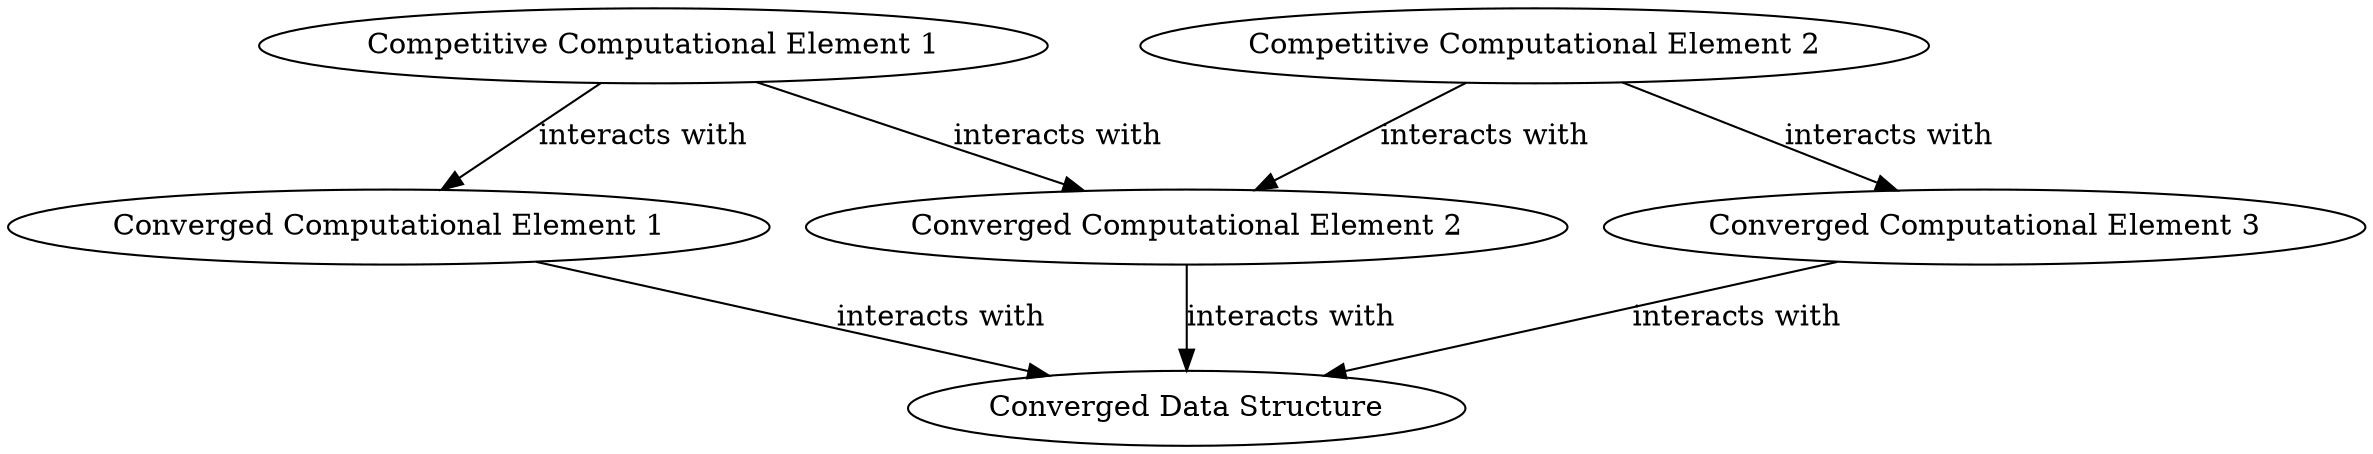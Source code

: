 digraph 
  {
    "Competitive Computational Element 1" -> "Converged Computational Element 1" [ label = "interacts with" ];
    "Competitive Computational Element 1" -> "Converged Computational Element 2" [ label = "interacts with" ];
    "Competitive Computational Element 2" -> "Converged Computational Element 2" [ label = "interacts with" ];
    "Competitive Computational Element 2" -> "Converged Computational Element 3" [ label = "interacts with" ];
    "Converged Computational Element 1" -> "Converged Data Structure" [ label = "interacts with" ];
    "Converged Computational Element 2" -> "Converged Data Structure" [ label = "interacts with" ];
    "Converged Computational Element 3" -> "Converged Data Structure" [ label = "interacts with" ];
  }
